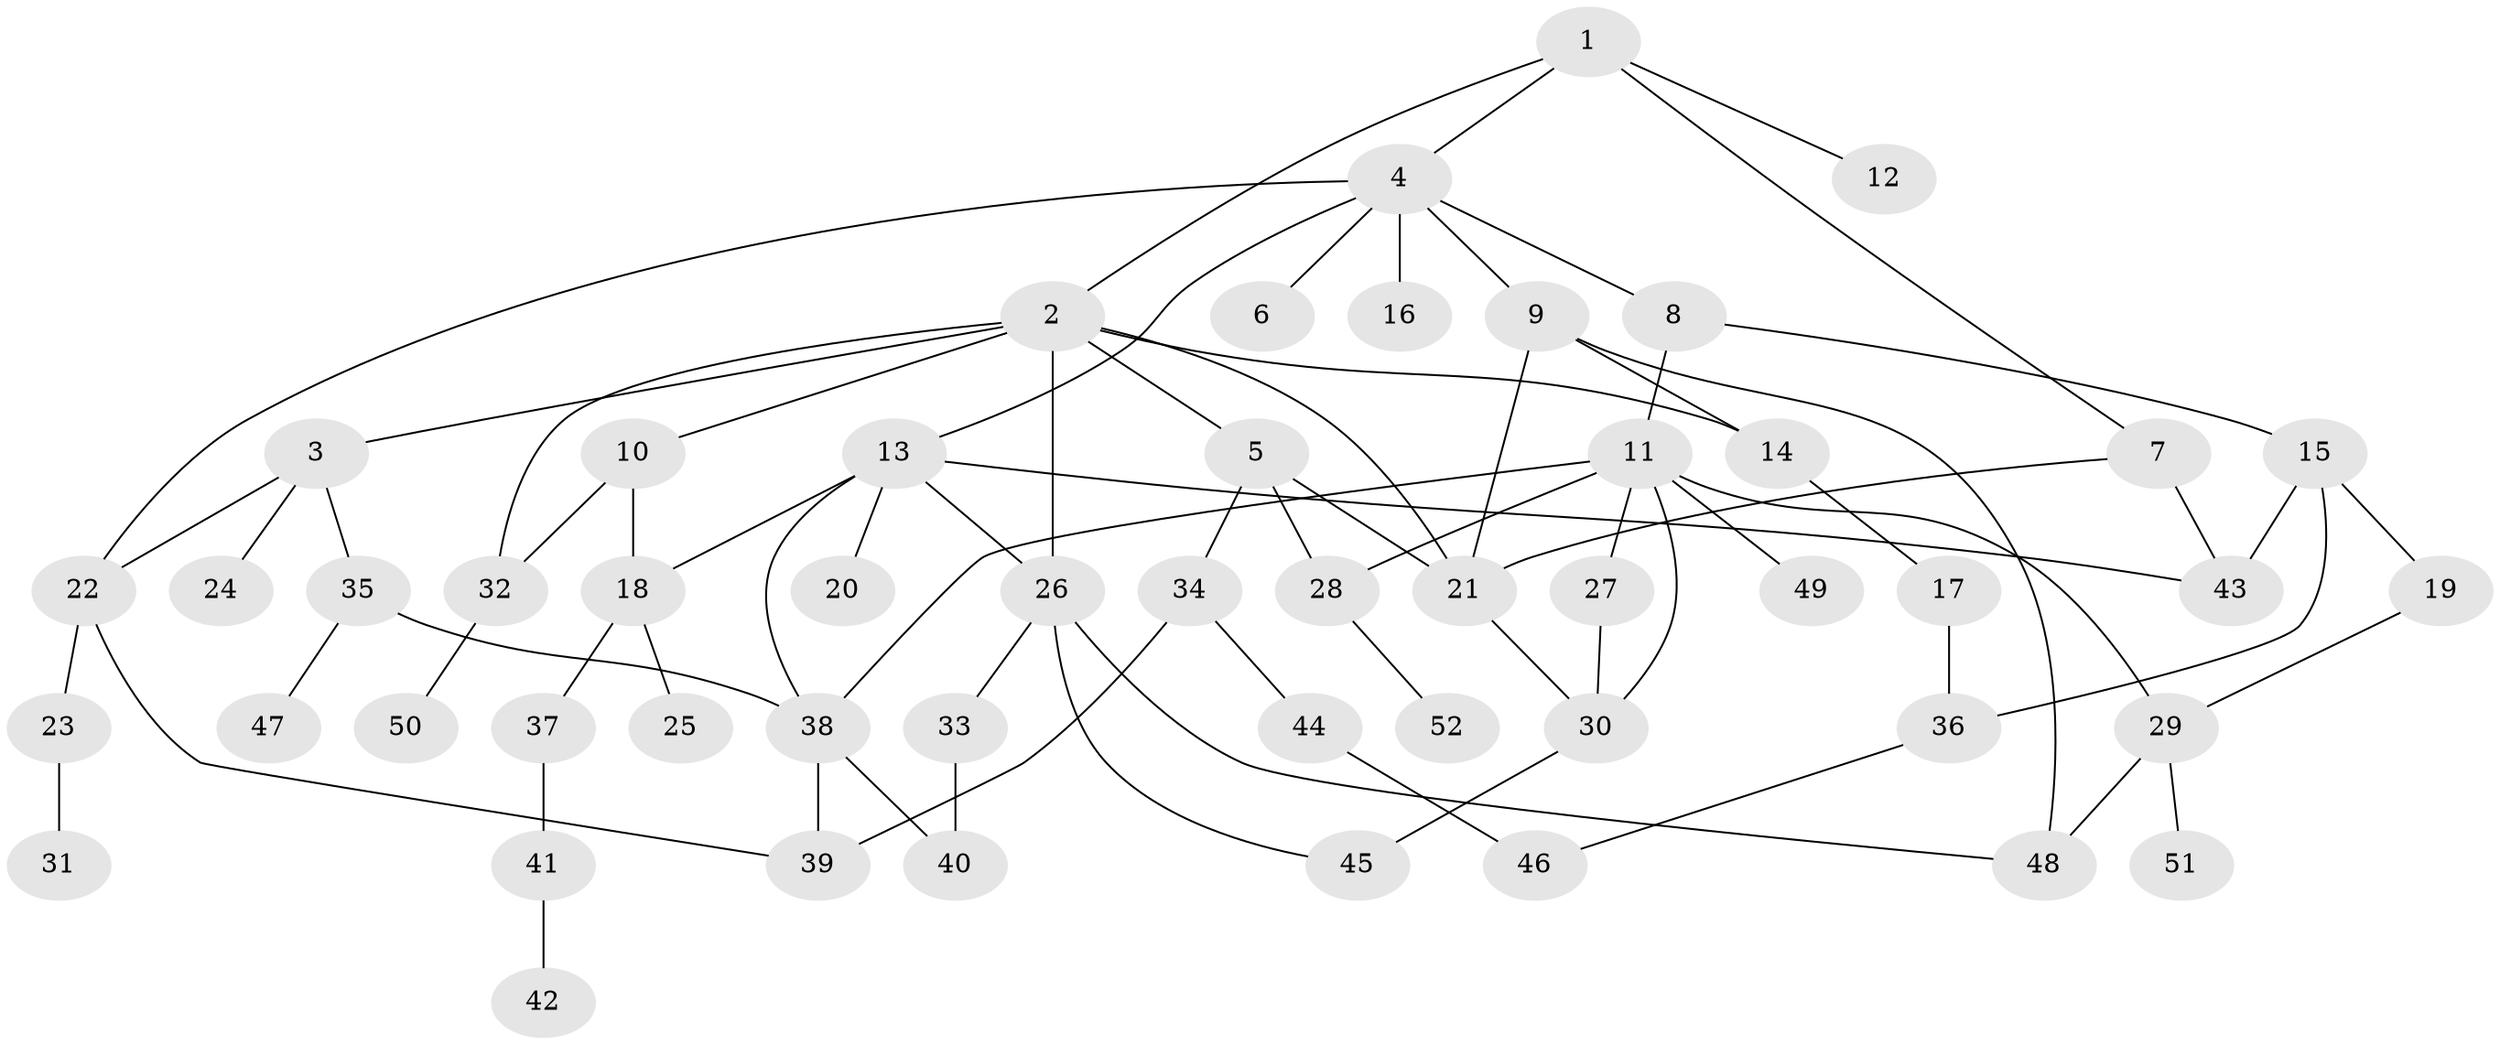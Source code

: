 // coarse degree distribution, {6: 0.02631578947368421, 10: 0.02631578947368421, 4: 0.13157894736842105, 7: 0.05263157894736842, 1: 0.3157894736842105, 3: 0.23684210526315788, 5: 0.07894736842105263, 2: 0.13157894736842105}
// Generated by graph-tools (version 1.1) at 2025/48/03/04/25 22:48:50]
// undirected, 52 vertices, 75 edges
graph export_dot {
  node [color=gray90,style=filled];
  1;
  2;
  3;
  4;
  5;
  6;
  7;
  8;
  9;
  10;
  11;
  12;
  13;
  14;
  15;
  16;
  17;
  18;
  19;
  20;
  21;
  22;
  23;
  24;
  25;
  26;
  27;
  28;
  29;
  30;
  31;
  32;
  33;
  34;
  35;
  36;
  37;
  38;
  39;
  40;
  41;
  42;
  43;
  44;
  45;
  46;
  47;
  48;
  49;
  50;
  51;
  52;
  1 -- 2;
  1 -- 4;
  1 -- 7;
  1 -- 12;
  2 -- 3;
  2 -- 5;
  2 -- 10;
  2 -- 14;
  2 -- 26;
  2 -- 32;
  2 -- 21;
  3 -- 24;
  3 -- 35;
  3 -- 22;
  4 -- 6;
  4 -- 8;
  4 -- 9;
  4 -- 13;
  4 -- 16;
  4 -- 22;
  5 -- 28;
  5 -- 34;
  5 -- 21;
  7 -- 43;
  7 -- 21;
  8 -- 11;
  8 -- 15;
  9 -- 21;
  9 -- 14;
  9 -- 48;
  10 -- 18;
  10 -- 32;
  11 -- 27;
  11 -- 29;
  11 -- 30;
  11 -- 49;
  11 -- 38;
  11 -- 28;
  13 -- 20;
  13 -- 26;
  13 -- 38;
  13 -- 18;
  13 -- 43;
  14 -- 17;
  15 -- 19;
  15 -- 36;
  15 -- 43;
  17 -- 36;
  18 -- 25;
  18 -- 37;
  19 -- 29;
  21 -- 30;
  22 -- 23;
  22 -- 39;
  23 -- 31;
  26 -- 33;
  26 -- 45;
  26 -- 48;
  27 -- 30;
  28 -- 52;
  29 -- 48;
  29 -- 51;
  30 -- 45;
  32 -- 50;
  33 -- 40;
  34 -- 39;
  34 -- 44;
  35 -- 47;
  35 -- 38;
  36 -- 46;
  37 -- 41;
  38 -- 40;
  38 -- 39;
  41 -- 42;
  44 -- 46;
}
